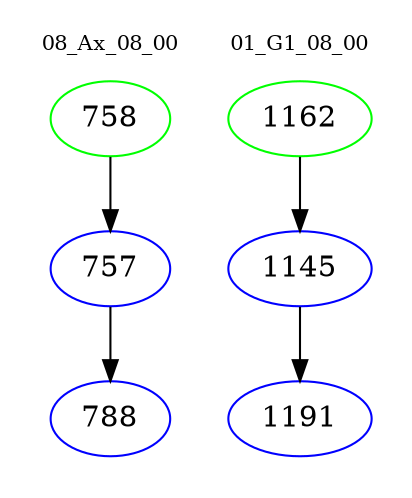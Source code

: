 digraph{
subgraph cluster_0 {
color = white
label = "08_Ax_08_00";
fontsize=10;
T0_758 [label="758", color="green"]
T0_758 -> T0_757 [color="black"]
T0_757 [label="757", color="blue"]
T0_757 -> T0_788 [color="black"]
T0_788 [label="788", color="blue"]
}
subgraph cluster_1 {
color = white
label = "01_G1_08_00";
fontsize=10;
T1_1162 [label="1162", color="green"]
T1_1162 -> T1_1145 [color="black"]
T1_1145 [label="1145", color="blue"]
T1_1145 -> T1_1191 [color="black"]
T1_1191 [label="1191", color="blue"]
}
}
